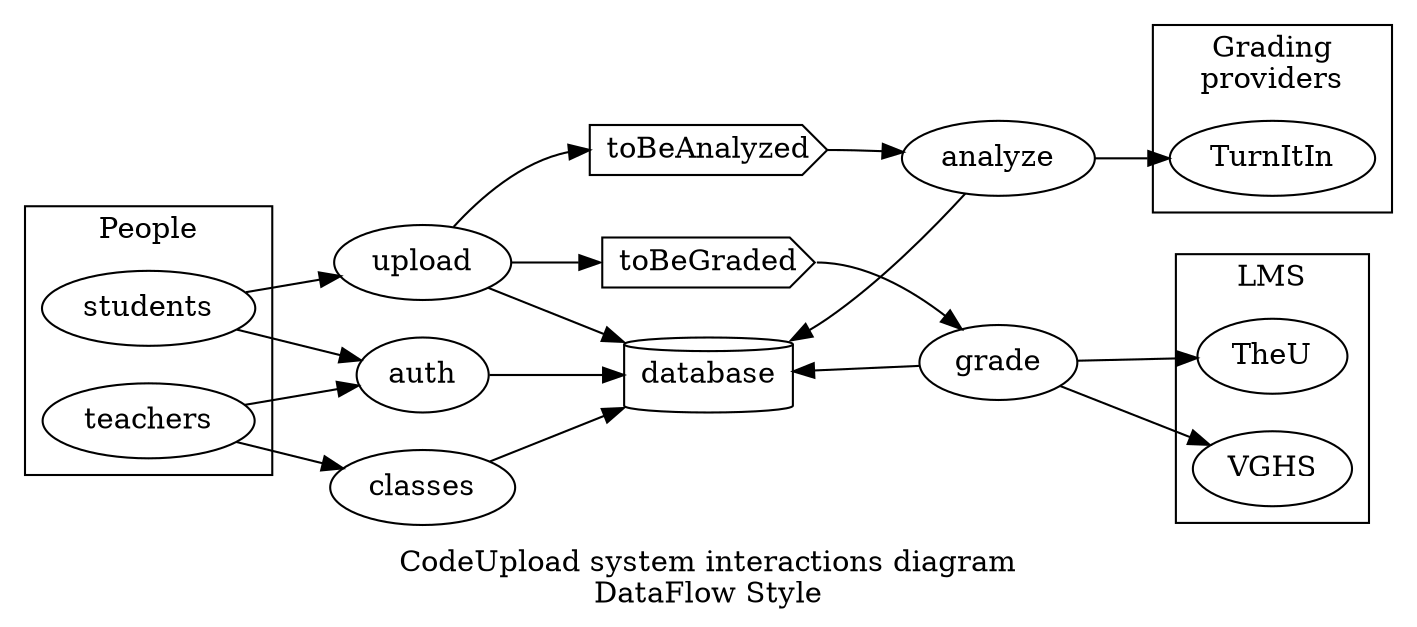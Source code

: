 digraph dataflow {
    label="CodeUpload system interactions diagram\nDataFlow Style"
    rankdir=LR
    subgraph clusterGrading {
        label="Grading\nproviders"
        TurnItIn
    }
    subgraph clusterLMS {
        label="LMS"
        TheU,
        VGHS
    }
    subgraph clusterPeople {
        label="People"
        teachers
        students
    }

    database [shape=cylinder]
    toBeGraded, toBeAnalyzed [shape=cds]
    students, teachers -> auth -> database
    students -> upload -> database
    teachers -> classes -> database
    database -> grade, analyze [dir=back]
    upload -> toBeGraded:w, toBeAnalyzed:w
    toBeGraded:e -> grade -> VGHS, TheU
    toBeAnalyzed:e -> analyze -> TurnItIn
}